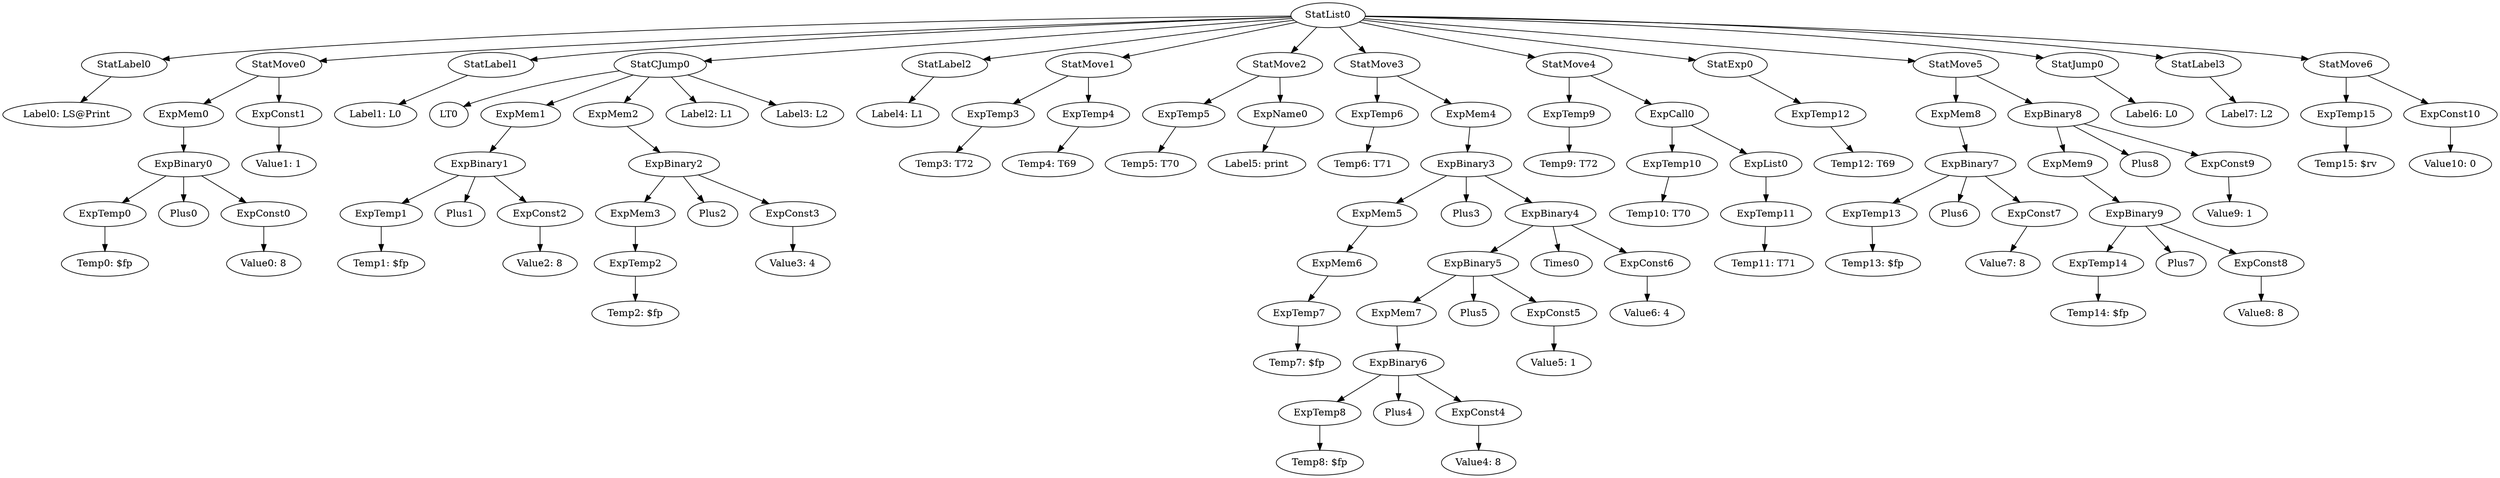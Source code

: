 digraph {
	ordering = out;
	ExpTemp15 -> "Temp15: $rv";
	StatJump0 -> "Label6: L0";
	ExpBinary8 -> ExpMem9;
	ExpBinary8 -> Plus8;
	ExpBinary8 -> ExpConst9;
	ExpTemp14 -> "Temp14: $fp";
	ExpMem8 -> ExpBinary7;
	ExpConst7 -> "Value7: 8";
	ExpTemp13 -> "Temp13: $fp";
	ExpTemp3 -> "Temp3: T72";
	StatLabel2 -> "Label4: L1";
	ExpTemp2 -> "Temp2: $fp";
	ExpTemp10 -> "Temp10: T70";
	ExpConst3 -> "Value3: 4";
	ExpTemp1 -> "Temp1: $fp";
	ExpTemp5 -> "Temp5: T70";
	ExpBinary0 -> ExpTemp0;
	ExpBinary0 -> Plus0;
	ExpBinary0 -> ExpConst0;
	ExpMem4 -> ExpBinary3;
	StatMove0 -> ExpMem0;
	StatMove0 -> ExpConst1;
	ExpTemp12 -> "Temp12: T69";
	ExpMem2 -> ExpBinary2;
	StatLabel1 -> "Label1: L0";
	ExpCall0 -> ExpTemp10;
	ExpCall0 -> ExpList0;
	ExpMem7 -> ExpBinary6;
	StatList0 -> StatLabel0;
	StatList0 -> StatMove0;
	StatList0 -> StatLabel1;
	StatList0 -> StatCJump0;
	StatList0 -> StatLabel2;
	StatList0 -> StatMove1;
	StatList0 -> StatMove2;
	StatList0 -> StatMove3;
	StatList0 -> StatMove4;
	StatList0 -> StatExp0;
	StatList0 -> StatMove5;
	StatList0 -> StatJump0;
	StatList0 -> StatLabel3;
	StatList0 -> StatMove6;
	ExpMem3 -> ExpTemp2;
	ExpBinary1 -> ExpTemp1;
	ExpBinary1 -> Plus1;
	ExpBinary1 -> ExpConst2;
	ExpMem0 -> ExpBinary0;
	ExpBinary6 -> ExpTemp8;
	ExpBinary6 -> Plus4;
	ExpBinary6 -> ExpConst4;
	ExpConst10 -> "Value10: 0";
	StatMove4 -> ExpTemp9;
	StatMove4 -> ExpCall0;
	StatMove1 -> ExpTemp3;
	StatMove1 -> ExpTemp4;
	ExpList0 -> ExpTemp11;
	StatCJump0 -> LT0;
	StatCJump0 -> ExpMem1;
	StatCJump0 -> ExpMem2;
	StatCJump0 -> "Label2: L1";
	StatCJump0 -> "Label3: L2";
	ExpBinary2 -> ExpMem3;
	ExpBinary2 -> Plus2;
	ExpBinary2 -> ExpConst3;
	StatLabel0 -> "Label0: LS@Print";
	ExpMem5 -> ExpMem6;
	ExpBinary7 -> ExpTemp13;
	ExpBinary7 -> Plus6;
	ExpBinary7 -> ExpConst7;
	ExpTemp8 -> "Temp8: $fp";
	ExpConst1 -> "Value1: 1";
	ExpTemp4 -> "Temp4: T69";
	ExpTemp0 -> "Temp0: $fp";
	ExpTemp7 -> "Temp7: $fp";
	StatMove2 -> ExpTemp5;
	StatMove2 -> ExpName0;
	ExpName0 -> "Label5: print";
	StatMove6 -> ExpTemp15;
	StatMove6 -> ExpConst10;
	ExpTemp6 -> "Temp6: T71";
	StatMove3 -> ExpTemp6;
	StatMove3 -> ExpMem4;
	StatExp0 -> ExpTemp12;
	ExpTemp11 -> "Temp11: T71";
	ExpMem6 -> ExpTemp7;
	ExpConst2 -> "Value2: 8";
	ExpBinary3 -> ExpMem5;
	ExpBinary3 -> Plus3;
	ExpBinary3 -> ExpBinary4;
	StatMove5 -> ExpMem8;
	StatMove5 -> ExpBinary8;
	ExpConst5 -> "Value5: 1";
	StatLabel3 -> "Label7: L2";
	ExpConst8 -> "Value8: 8";
	ExpConst4 -> "Value4: 8";
	ExpConst9 -> "Value9: 1";
	ExpBinary5 -> ExpMem7;
	ExpBinary5 -> Plus5;
	ExpBinary5 -> ExpConst5;
	ExpConst0 -> "Value0: 8";
	ExpBinary4 -> ExpBinary5;
	ExpBinary4 -> Times0;
	ExpBinary4 -> ExpConst6;
	ExpMem9 -> ExpBinary9;
	ExpMem1 -> ExpBinary1;
	ExpConst6 -> "Value6: 4";
	ExpBinary9 -> ExpTemp14;
	ExpBinary9 -> Plus7;
	ExpBinary9 -> ExpConst8;
	ExpTemp9 -> "Temp9: T72";
}

